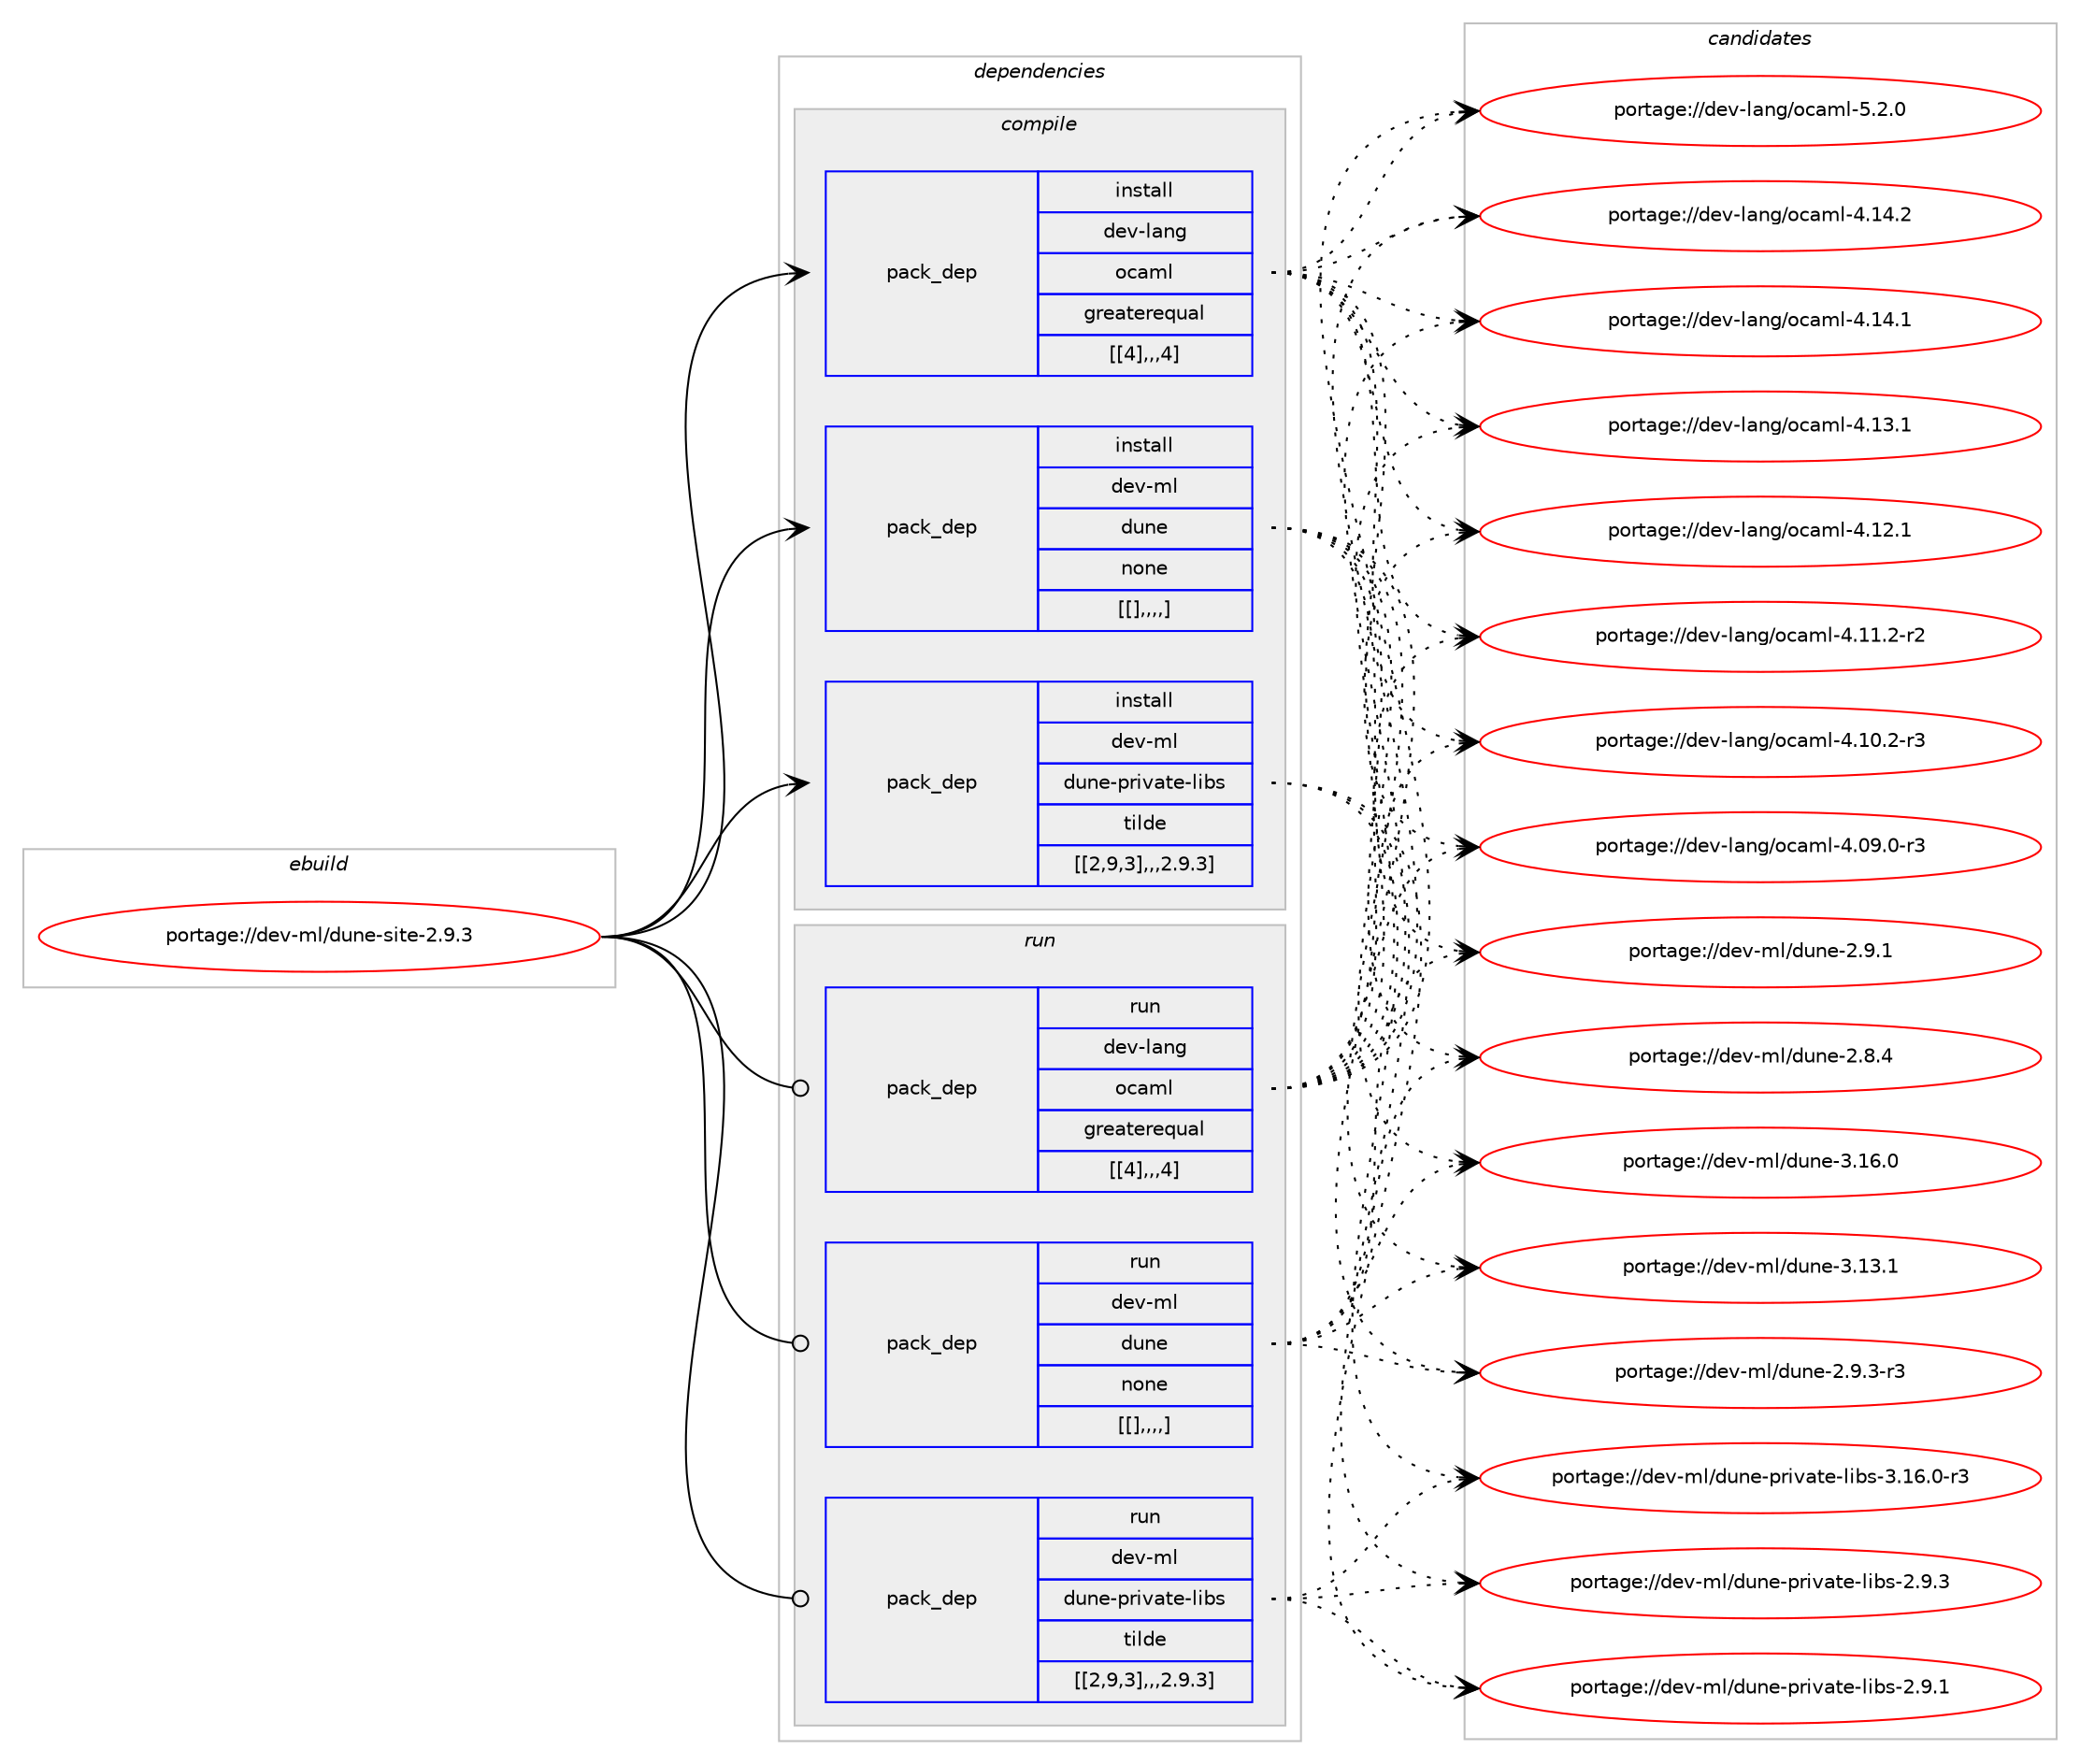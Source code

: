 digraph prolog {

# *************
# Graph options
# *************

newrank=true;
concentrate=true;
compound=true;
graph [rankdir=LR,fontname=Helvetica,fontsize=10,ranksep=1.5];#, ranksep=2.5, nodesep=0.2];
edge  [arrowhead=vee];
node  [fontname=Helvetica,fontsize=10];

# **********
# The ebuild
# **********

subgraph cluster_leftcol {
color=gray;
label=<<i>ebuild</i>>;
id [label="portage://dev-ml/dune-site-2.9.3", color=red, width=4, href="../dev-ml/dune-site-2.9.3.svg"];
}

# ****************
# The dependencies
# ****************

subgraph cluster_midcol {
color=gray;
label=<<i>dependencies</i>>;
subgraph cluster_compile {
fillcolor="#eeeeee";
style=filled;
label=<<i>compile</i>>;
subgraph pack88854 {
dependency119780 [label=<<TABLE BORDER="0" CELLBORDER="1" CELLSPACING="0" CELLPADDING="4" WIDTH="220"><TR><TD ROWSPAN="6" CELLPADDING="30">pack_dep</TD></TR><TR><TD WIDTH="110">install</TD></TR><TR><TD>dev-lang</TD></TR><TR><TD>ocaml</TD></TR><TR><TD>greaterequal</TD></TR><TR><TD>[[4],,,4]</TD></TR></TABLE>>, shape=none, color=blue];
}
id:e -> dependency119780:w [weight=20,style="solid",arrowhead="vee"];
subgraph pack88855 {
dependency119781 [label=<<TABLE BORDER="0" CELLBORDER="1" CELLSPACING="0" CELLPADDING="4" WIDTH="220"><TR><TD ROWSPAN="6" CELLPADDING="30">pack_dep</TD></TR><TR><TD WIDTH="110">install</TD></TR><TR><TD>dev-ml</TD></TR><TR><TD>dune</TD></TR><TR><TD>none</TD></TR><TR><TD>[[],,,,]</TD></TR></TABLE>>, shape=none, color=blue];
}
id:e -> dependency119781:w [weight=20,style="solid",arrowhead="vee"];
subgraph pack88856 {
dependency119782 [label=<<TABLE BORDER="0" CELLBORDER="1" CELLSPACING="0" CELLPADDING="4" WIDTH="220"><TR><TD ROWSPAN="6" CELLPADDING="30">pack_dep</TD></TR><TR><TD WIDTH="110">install</TD></TR><TR><TD>dev-ml</TD></TR><TR><TD>dune-private-libs</TD></TR><TR><TD>tilde</TD></TR><TR><TD>[[2,9,3],,,2.9.3]</TD></TR></TABLE>>, shape=none, color=blue];
}
id:e -> dependency119782:w [weight=20,style="solid",arrowhead="vee"];
}
subgraph cluster_compileandrun {
fillcolor="#eeeeee";
style=filled;
label=<<i>compile and run</i>>;
}
subgraph cluster_run {
fillcolor="#eeeeee";
style=filled;
label=<<i>run</i>>;
subgraph pack88857 {
dependency119783 [label=<<TABLE BORDER="0" CELLBORDER="1" CELLSPACING="0" CELLPADDING="4" WIDTH="220"><TR><TD ROWSPAN="6" CELLPADDING="30">pack_dep</TD></TR><TR><TD WIDTH="110">run</TD></TR><TR><TD>dev-lang</TD></TR><TR><TD>ocaml</TD></TR><TR><TD>greaterequal</TD></TR><TR><TD>[[4],,,4]</TD></TR></TABLE>>, shape=none, color=blue];
}
id:e -> dependency119783:w [weight=20,style="solid",arrowhead="odot"];
subgraph pack88858 {
dependency119784 [label=<<TABLE BORDER="0" CELLBORDER="1" CELLSPACING="0" CELLPADDING="4" WIDTH="220"><TR><TD ROWSPAN="6" CELLPADDING="30">pack_dep</TD></TR><TR><TD WIDTH="110">run</TD></TR><TR><TD>dev-ml</TD></TR><TR><TD>dune</TD></TR><TR><TD>none</TD></TR><TR><TD>[[],,,,]</TD></TR></TABLE>>, shape=none, color=blue];
}
id:e -> dependency119784:w [weight=20,style="solid",arrowhead="odot"];
subgraph pack88859 {
dependency119785 [label=<<TABLE BORDER="0" CELLBORDER="1" CELLSPACING="0" CELLPADDING="4" WIDTH="220"><TR><TD ROWSPAN="6" CELLPADDING="30">pack_dep</TD></TR><TR><TD WIDTH="110">run</TD></TR><TR><TD>dev-ml</TD></TR><TR><TD>dune-private-libs</TD></TR><TR><TD>tilde</TD></TR><TR><TD>[[2,9,3],,,2.9.3]</TD></TR></TABLE>>, shape=none, color=blue];
}
id:e -> dependency119785:w [weight=20,style="solid",arrowhead="odot"];
}
}

# **************
# The candidates
# **************

subgraph cluster_choices {
rank=same;
color=gray;
label=<<i>candidates</i>>;

subgraph choice88854 {
color=black;
nodesep=1;
choice1001011184510897110103471119997109108455346504648 [label="portage://dev-lang/ocaml-5.2.0", color=red, width=4,href="../dev-lang/ocaml-5.2.0.svg"];
choice100101118451089711010347111999710910845524649524650 [label="portage://dev-lang/ocaml-4.14.2", color=red, width=4,href="../dev-lang/ocaml-4.14.2.svg"];
choice100101118451089711010347111999710910845524649524649 [label="portage://dev-lang/ocaml-4.14.1", color=red, width=4,href="../dev-lang/ocaml-4.14.1.svg"];
choice100101118451089711010347111999710910845524649514649 [label="portage://dev-lang/ocaml-4.13.1", color=red, width=4,href="../dev-lang/ocaml-4.13.1.svg"];
choice100101118451089711010347111999710910845524649504649 [label="portage://dev-lang/ocaml-4.12.1", color=red, width=4,href="../dev-lang/ocaml-4.12.1.svg"];
choice1001011184510897110103471119997109108455246494946504511450 [label="portage://dev-lang/ocaml-4.11.2-r2", color=red, width=4,href="../dev-lang/ocaml-4.11.2-r2.svg"];
choice1001011184510897110103471119997109108455246494846504511451 [label="portage://dev-lang/ocaml-4.10.2-r3", color=red, width=4,href="../dev-lang/ocaml-4.10.2-r3.svg"];
choice1001011184510897110103471119997109108455246485746484511451 [label="portage://dev-lang/ocaml-4.09.0-r3", color=red, width=4,href="../dev-lang/ocaml-4.09.0-r3.svg"];
dependency119780:e -> choice1001011184510897110103471119997109108455346504648:w [style=dotted,weight="100"];
dependency119780:e -> choice100101118451089711010347111999710910845524649524650:w [style=dotted,weight="100"];
dependency119780:e -> choice100101118451089711010347111999710910845524649524649:w [style=dotted,weight="100"];
dependency119780:e -> choice100101118451089711010347111999710910845524649514649:w [style=dotted,weight="100"];
dependency119780:e -> choice100101118451089711010347111999710910845524649504649:w [style=dotted,weight="100"];
dependency119780:e -> choice1001011184510897110103471119997109108455246494946504511450:w [style=dotted,weight="100"];
dependency119780:e -> choice1001011184510897110103471119997109108455246494846504511451:w [style=dotted,weight="100"];
dependency119780:e -> choice1001011184510897110103471119997109108455246485746484511451:w [style=dotted,weight="100"];
}
subgraph choice88855 {
color=black;
nodesep=1;
choice100101118451091084710011711010145514649544648 [label="portage://dev-ml/dune-3.16.0", color=red, width=4,href="../dev-ml/dune-3.16.0.svg"];
choice100101118451091084710011711010145514649514649 [label="portage://dev-ml/dune-3.13.1", color=red, width=4,href="../dev-ml/dune-3.13.1.svg"];
choice10010111845109108471001171101014550465746514511451 [label="portage://dev-ml/dune-2.9.3-r3", color=red, width=4,href="../dev-ml/dune-2.9.3-r3.svg"];
choice1001011184510910847100117110101455046574649 [label="portage://dev-ml/dune-2.9.1", color=red, width=4,href="../dev-ml/dune-2.9.1.svg"];
choice1001011184510910847100117110101455046564652 [label="portage://dev-ml/dune-2.8.4", color=red, width=4,href="../dev-ml/dune-2.8.4.svg"];
dependency119781:e -> choice100101118451091084710011711010145514649544648:w [style=dotted,weight="100"];
dependency119781:e -> choice100101118451091084710011711010145514649514649:w [style=dotted,weight="100"];
dependency119781:e -> choice10010111845109108471001171101014550465746514511451:w [style=dotted,weight="100"];
dependency119781:e -> choice1001011184510910847100117110101455046574649:w [style=dotted,weight="100"];
dependency119781:e -> choice1001011184510910847100117110101455046564652:w [style=dotted,weight="100"];
}
subgraph choice88856 {
color=black;
nodesep=1;
choice100101118451091084710011711010145112114105118971161014510810598115455146495446484511451 [label="portage://dev-ml/dune-private-libs-3.16.0-r3", color=red, width=4,href="../dev-ml/dune-private-libs-3.16.0-r3.svg"];
choice100101118451091084710011711010145112114105118971161014510810598115455046574651 [label="portage://dev-ml/dune-private-libs-2.9.3", color=red, width=4,href="../dev-ml/dune-private-libs-2.9.3.svg"];
choice100101118451091084710011711010145112114105118971161014510810598115455046574649 [label="portage://dev-ml/dune-private-libs-2.9.1", color=red, width=4,href="../dev-ml/dune-private-libs-2.9.1.svg"];
dependency119782:e -> choice100101118451091084710011711010145112114105118971161014510810598115455146495446484511451:w [style=dotted,weight="100"];
dependency119782:e -> choice100101118451091084710011711010145112114105118971161014510810598115455046574651:w [style=dotted,weight="100"];
dependency119782:e -> choice100101118451091084710011711010145112114105118971161014510810598115455046574649:w [style=dotted,weight="100"];
}
subgraph choice88857 {
color=black;
nodesep=1;
choice1001011184510897110103471119997109108455346504648 [label="portage://dev-lang/ocaml-5.2.0", color=red, width=4,href="../dev-lang/ocaml-5.2.0.svg"];
choice100101118451089711010347111999710910845524649524650 [label="portage://dev-lang/ocaml-4.14.2", color=red, width=4,href="../dev-lang/ocaml-4.14.2.svg"];
choice100101118451089711010347111999710910845524649524649 [label="portage://dev-lang/ocaml-4.14.1", color=red, width=4,href="../dev-lang/ocaml-4.14.1.svg"];
choice100101118451089711010347111999710910845524649514649 [label="portage://dev-lang/ocaml-4.13.1", color=red, width=4,href="../dev-lang/ocaml-4.13.1.svg"];
choice100101118451089711010347111999710910845524649504649 [label="portage://dev-lang/ocaml-4.12.1", color=red, width=4,href="../dev-lang/ocaml-4.12.1.svg"];
choice1001011184510897110103471119997109108455246494946504511450 [label="portage://dev-lang/ocaml-4.11.2-r2", color=red, width=4,href="../dev-lang/ocaml-4.11.2-r2.svg"];
choice1001011184510897110103471119997109108455246494846504511451 [label="portage://dev-lang/ocaml-4.10.2-r3", color=red, width=4,href="../dev-lang/ocaml-4.10.2-r3.svg"];
choice1001011184510897110103471119997109108455246485746484511451 [label="portage://dev-lang/ocaml-4.09.0-r3", color=red, width=4,href="../dev-lang/ocaml-4.09.0-r3.svg"];
dependency119783:e -> choice1001011184510897110103471119997109108455346504648:w [style=dotted,weight="100"];
dependency119783:e -> choice100101118451089711010347111999710910845524649524650:w [style=dotted,weight="100"];
dependency119783:e -> choice100101118451089711010347111999710910845524649524649:w [style=dotted,weight="100"];
dependency119783:e -> choice100101118451089711010347111999710910845524649514649:w [style=dotted,weight="100"];
dependency119783:e -> choice100101118451089711010347111999710910845524649504649:w [style=dotted,weight="100"];
dependency119783:e -> choice1001011184510897110103471119997109108455246494946504511450:w [style=dotted,weight="100"];
dependency119783:e -> choice1001011184510897110103471119997109108455246494846504511451:w [style=dotted,weight="100"];
dependency119783:e -> choice1001011184510897110103471119997109108455246485746484511451:w [style=dotted,weight="100"];
}
subgraph choice88858 {
color=black;
nodesep=1;
choice100101118451091084710011711010145514649544648 [label="portage://dev-ml/dune-3.16.0", color=red, width=4,href="../dev-ml/dune-3.16.0.svg"];
choice100101118451091084710011711010145514649514649 [label="portage://dev-ml/dune-3.13.1", color=red, width=4,href="../dev-ml/dune-3.13.1.svg"];
choice10010111845109108471001171101014550465746514511451 [label="portage://dev-ml/dune-2.9.3-r3", color=red, width=4,href="../dev-ml/dune-2.9.3-r3.svg"];
choice1001011184510910847100117110101455046574649 [label="portage://dev-ml/dune-2.9.1", color=red, width=4,href="../dev-ml/dune-2.9.1.svg"];
choice1001011184510910847100117110101455046564652 [label="portage://dev-ml/dune-2.8.4", color=red, width=4,href="../dev-ml/dune-2.8.4.svg"];
dependency119784:e -> choice100101118451091084710011711010145514649544648:w [style=dotted,weight="100"];
dependency119784:e -> choice100101118451091084710011711010145514649514649:w [style=dotted,weight="100"];
dependency119784:e -> choice10010111845109108471001171101014550465746514511451:w [style=dotted,weight="100"];
dependency119784:e -> choice1001011184510910847100117110101455046574649:w [style=dotted,weight="100"];
dependency119784:e -> choice1001011184510910847100117110101455046564652:w [style=dotted,weight="100"];
}
subgraph choice88859 {
color=black;
nodesep=1;
choice100101118451091084710011711010145112114105118971161014510810598115455146495446484511451 [label="portage://dev-ml/dune-private-libs-3.16.0-r3", color=red, width=4,href="../dev-ml/dune-private-libs-3.16.0-r3.svg"];
choice100101118451091084710011711010145112114105118971161014510810598115455046574651 [label="portage://dev-ml/dune-private-libs-2.9.3", color=red, width=4,href="../dev-ml/dune-private-libs-2.9.3.svg"];
choice100101118451091084710011711010145112114105118971161014510810598115455046574649 [label="portage://dev-ml/dune-private-libs-2.9.1", color=red, width=4,href="../dev-ml/dune-private-libs-2.9.1.svg"];
dependency119785:e -> choice100101118451091084710011711010145112114105118971161014510810598115455146495446484511451:w [style=dotted,weight="100"];
dependency119785:e -> choice100101118451091084710011711010145112114105118971161014510810598115455046574651:w [style=dotted,weight="100"];
dependency119785:e -> choice100101118451091084710011711010145112114105118971161014510810598115455046574649:w [style=dotted,weight="100"];
}
}

}
